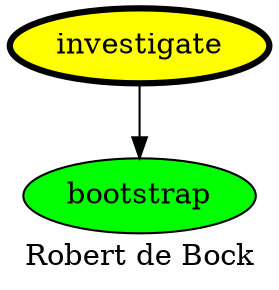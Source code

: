 digraph PhiloDilemma {
  label = "Robert de Bock" ;
  overlap=false
  {
    bootstrap [fillcolor=green style=filled]
    investigate [fillcolor=yellow style=filled penwidth=3]
  }
  investigate -> bootstrap
}
